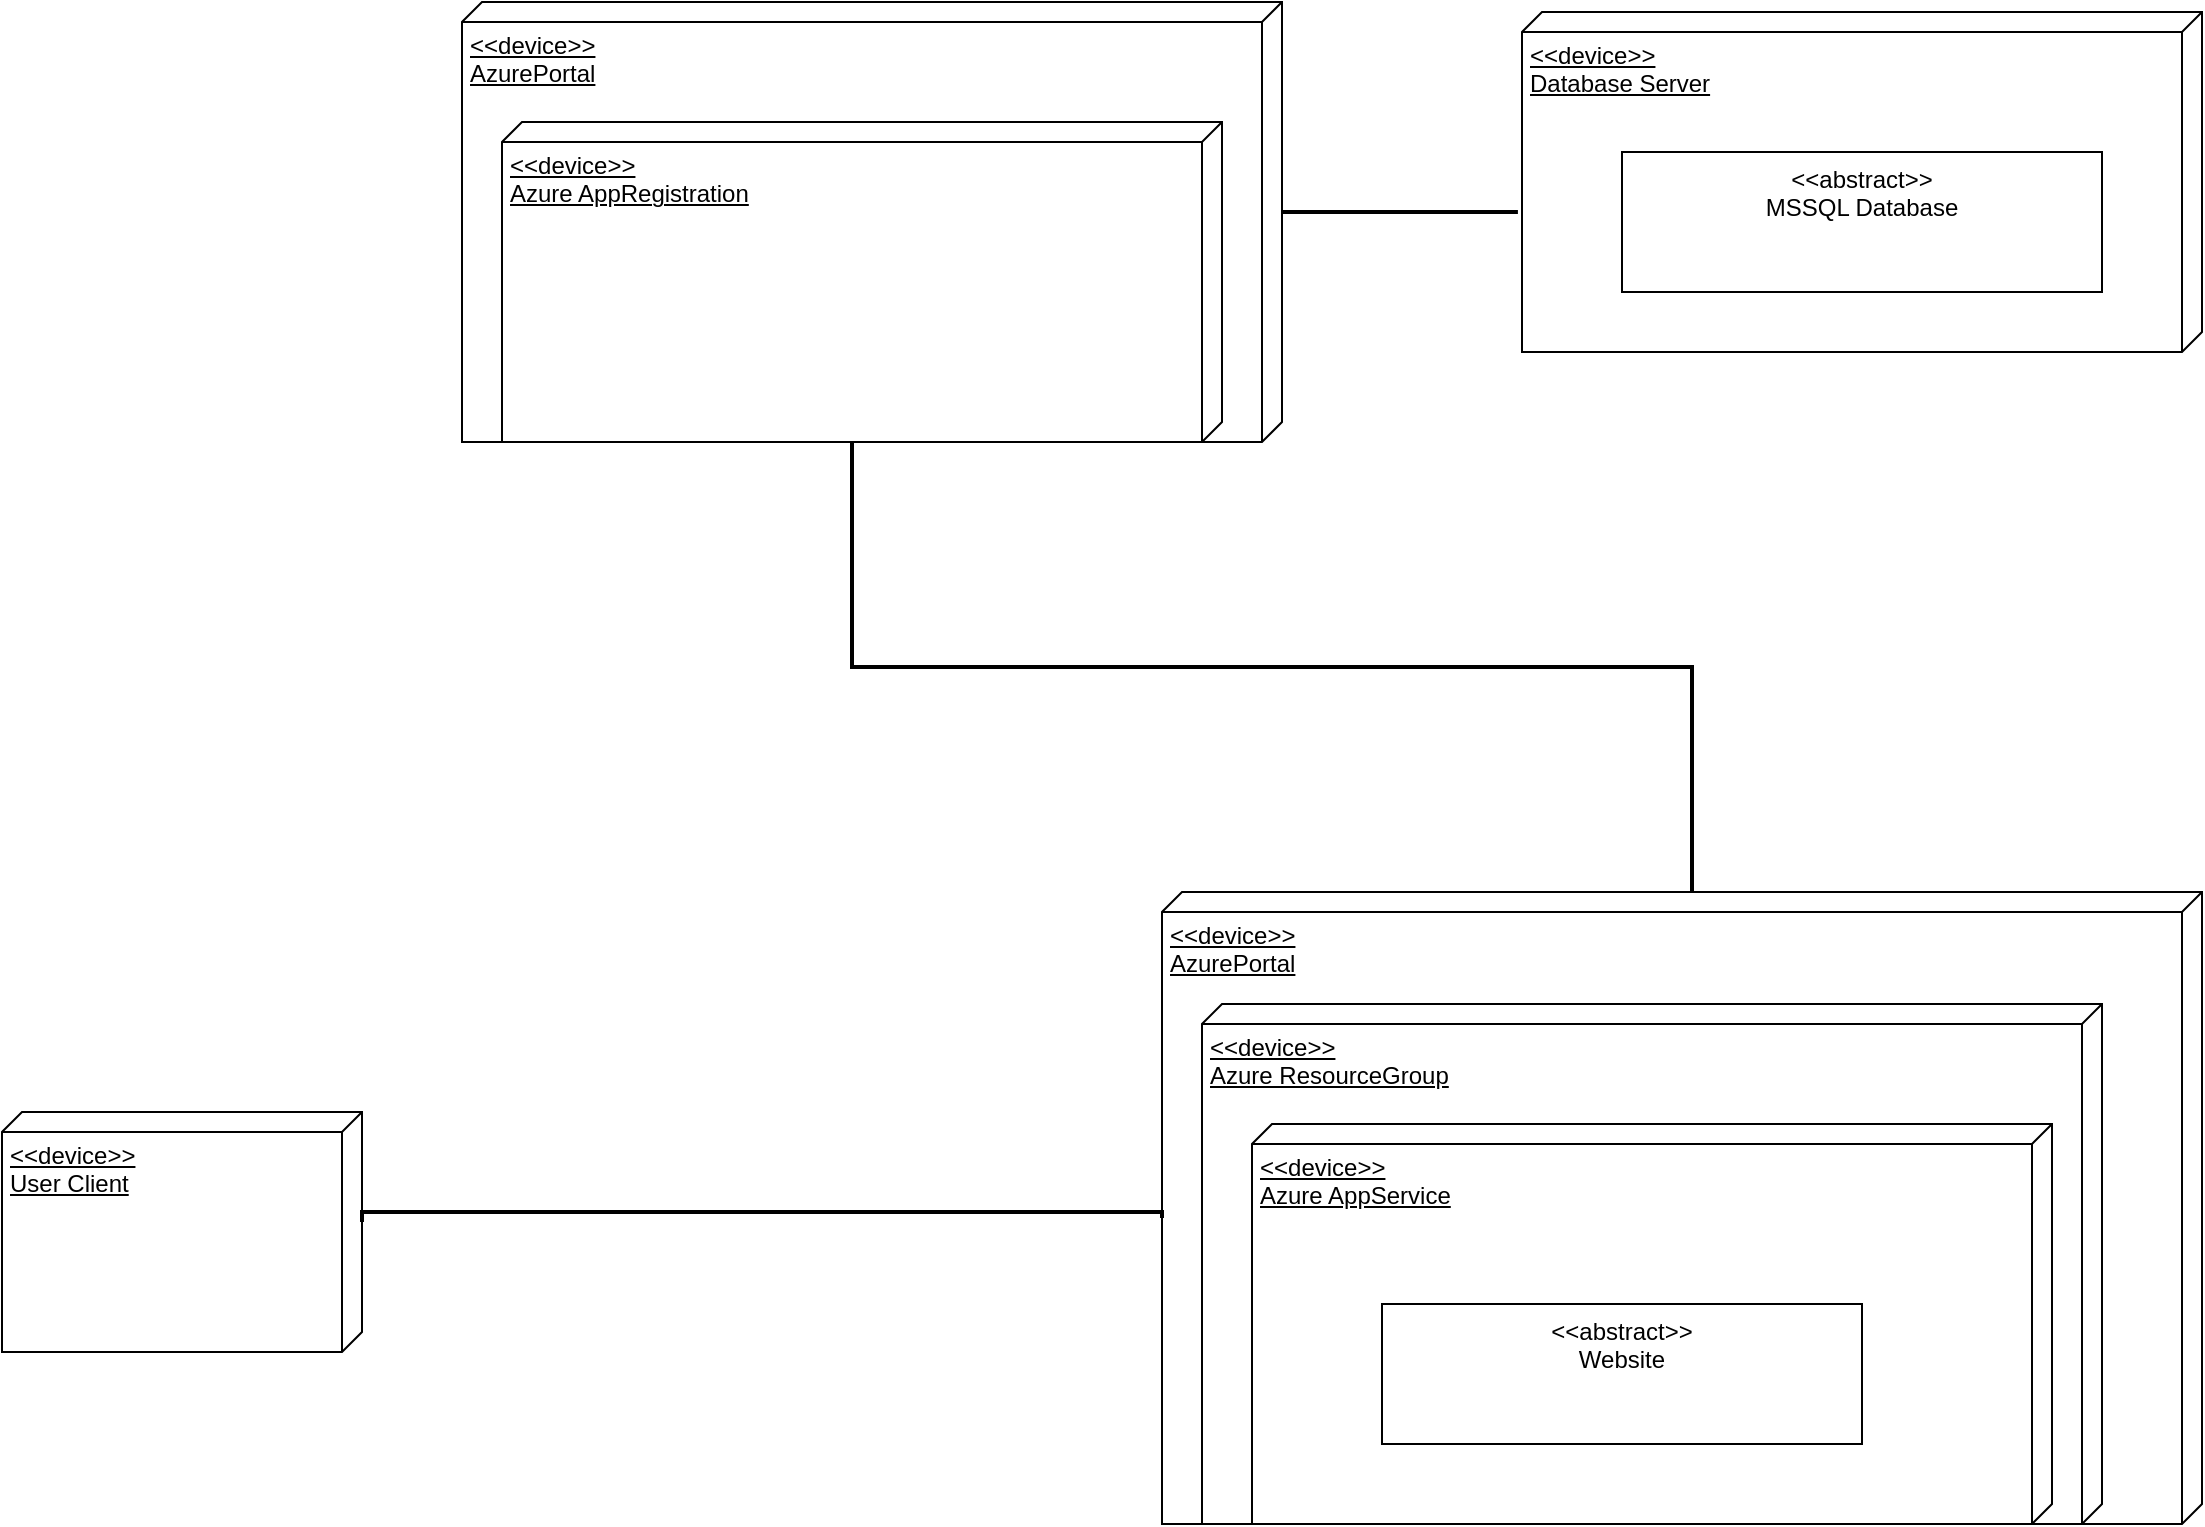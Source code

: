 <mxfile version="17.2.4" type="device"><diagram name="Page-1" id="b5b7bab2-c9e2-2cf4-8b2a-24fd1a2a6d21"><mxGraphModel dx="1422" dy="865" grid="1" gridSize="10" guides="1" tooltips="1" connect="1" arrows="1" fold="1" page="1" pageScale="1" pageWidth="1169" pageHeight="827" background="none" math="0" shadow="0"><root><mxCell id="0"/><mxCell id="1" parent="0"/><mxCell id="H2S3_3rvxHQsHZsjxqNd-4" value="&amp;lt;&amp;lt;device&amp;gt;&amp;gt;&lt;br&gt;User Client" style="verticalAlign=top;align=left;spacingTop=8;spacingLeft=2;spacingRight=12;shape=cube;size=10;direction=south;fontStyle=4;html=1;" vertex="1" parent="1"><mxGeometry x="20" y="590" width="180" height="120" as="geometry"/></mxCell><mxCell id="H2S3_3rvxHQsHZsjxqNd-5" value="&amp;lt;&amp;lt;device&amp;gt;&amp;gt;&lt;br&gt;AzurePortal" style="verticalAlign=top;align=left;spacingTop=8;spacingLeft=2;spacingRight=12;shape=cube;size=10;direction=south;fontStyle=4;html=1;" vertex="1" parent="1"><mxGeometry x="600" y="480" width="520" height="316" as="geometry"/></mxCell><mxCell id="H2S3_3rvxHQsHZsjxqNd-6" value="&amp;lt;&amp;lt;device&amp;gt;&amp;gt;&lt;br&gt;Database Server" style="verticalAlign=top;align=left;spacingTop=8;spacingLeft=2;spacingRight=12;shape=cube;size=10;direction=south;fontStyle=4;html=1;" vertex="1" parent="1"><mxGeometry x="780" y="40" width="340" height="170" as="geometry"/></mxCell><mxCell id="H2S3_3rvxHQsHZsjxqNd-7" value="&amp;lt;&amp;lt;device&amp;gt;&amp;gt;&lt;br&gt;Azure ResourceGroup" style="verticalAlign=top;align=left;spacingTop=8;spacingLeft=2;spacingRight=12;shape=cube;size=10;direction=south;fontStyle=4;html=1;" vertex="1" parent="1"><mxGeometry x="620" y="536" width="450" height="260" as="geometry"/></mxCell><mxCell id="H2S3_3rvxHQsHZsjxqNd-8" value="&amp;lt;&amp;lt;device&amp;gt;&amp;gt;&lt;br&gt;Azure AppService" style="verticalAlign=top;align=left;spacingTop=8;spacingLeft=2;spacingRight=12;shape=cube;size=10;direction=south;fontStyle=4;html=1;" vertex="1" parent="1"><mxGeometry x="645" y="596" width="400" height="200" as="geometry"/></mxCell><mxCell id="H2S3_3rvxHQsHZsjxqNd-10" value="&lt;&lt;abstract&gt;&gt;&#10;Website" style="align=center;verticalAlign=top;" vertex="1" parent="1"><mxGeometry x="710" y="686" width="240" height="70" as="geometry"/></mxCell><mxCell id="H2S3_3rvxHQsHZsjxqNd-11" value="&lt;&lt;abstract&gt;&gt;&#10;MSSQL Database" style="align=center;verticalAlign=top;" vertex="1" parent="1"><mxGeometry x="830" y="110" width="240" height="70" as="geometry"/></mxCell><mxCell id="H2S3_3rvxHQsHZsjxqNd-18" style="edgeStyle=orthogonalEdgeStyle;rounded=0;orthogonalLoop=1;jettySize=auto;html=1;exitX=0;exitY=0;exitDx=105;exitDy=0;exitPerimeter=0;entryX=0.588;entryY=1.006;entryDx=0;entryDy=0;entryPerimeter=0;strokeColor=default;endArrow=none;endFill=0;strokeWidth=2;" edge="1" parent="1" source="H2S3_3rvxHQsHZsjxqNd-13" target="H2S3_3rvxHQsHZsjxqNd-6"><mxGeometry relative="1" as="geometry"/></mxCell><mxCell id="H2S3_3rvxHQsHZsjxqNd-13" value="&amp;lt;&amp;lt;device&amp;gt;&amp;gt;&lt;br&gt;AzurePortal" style="verticalAlign=top;align=left;spacingTop=8;spacingLeft=2;spacingRight=12;shape=cube;size=10;direction=south;fontStyle=4;html=1;" vertex="1" parent="1"><mxGeometry x="250" y="35" width="410" height="220" as="geometry"/></mxCell><mxCell id="H2S3_3rvxHQsHZsjxqNd-16" value="&amp;lt;&amp;lt;device&amp;gt;&amp;gt;&lt;br&gt;Azure AppRegistration" style="verticalAlign=top;align=left;spacingTop=8;spacingLeft=2;spacingRight=12;shape=cube;size=10;direction=south;fontStyle=4;html=1;" vertex="1" parent="1"><mxGeometry x="270" y="95" width="360" height="160" as="geometry"/></mxCell><mxCell id="H2S3_3rvxHQsHZsjxqNd-19" style="edgeStyle=orthogonalEdgeStyle;rounded=0;orthogonalLoop=1;jettySize=auto;html=1;exitX=0;exitY=0;exitDx=55;exitDy=0;exitPerimeter=0;entryX=0;entryY=0;entryDx=163;entryDy=520;entryPerimeter=0;strokeColor=default;endArrow=none;endFill=0;strokeWidth=2;" edge="1" parent="1" source="H2S3_3rvxHQsHZsjxqNd-4" target="H2S3_3rvxHQsHZsjxqNd-5"><mxGeometry relative="1" as="geometry"><mxPoint x="260" y="413.04" as="sourcePoint"/><mxPoint x="377.96" y="413.0" as="targetPoint"/><Array as="points"><mxPoint x="200" y="640"/><mxPoint x="600" y="640"/></Array></mxGeometry></mxCell><mxCell id="H2S3_3rvxHQsHZsjxqNd-22" style="edgeStyle=orthogonalEdgeStyle;rounded=0;orthogonalLoop=1;jettySize=auto;html=1;exitX=0;exitY=0;exitDx=160;exitDy=185;exitPerimeter=0;entryX=0;entryY=0;entryDx=0;entryDy=255;entryPerimeter=0;strokeColor=default;endArrow=none;endFill=0;strokeWidth=2;" edge="1" parent="1" source="H2S3_3rvxHQsHZsjxqNd-16" target="H2S3_3rvxHQsHZsjxqNd-5"><mxGeometry relative="1" as="geometry"><mxPoint x="670" y="330" as="sourcePoint"/><mxPoint x="1040" y="564" as="targetPoint"/></mxGeometry></mxCell></root></mxGraphModel></diagram></mxfile>